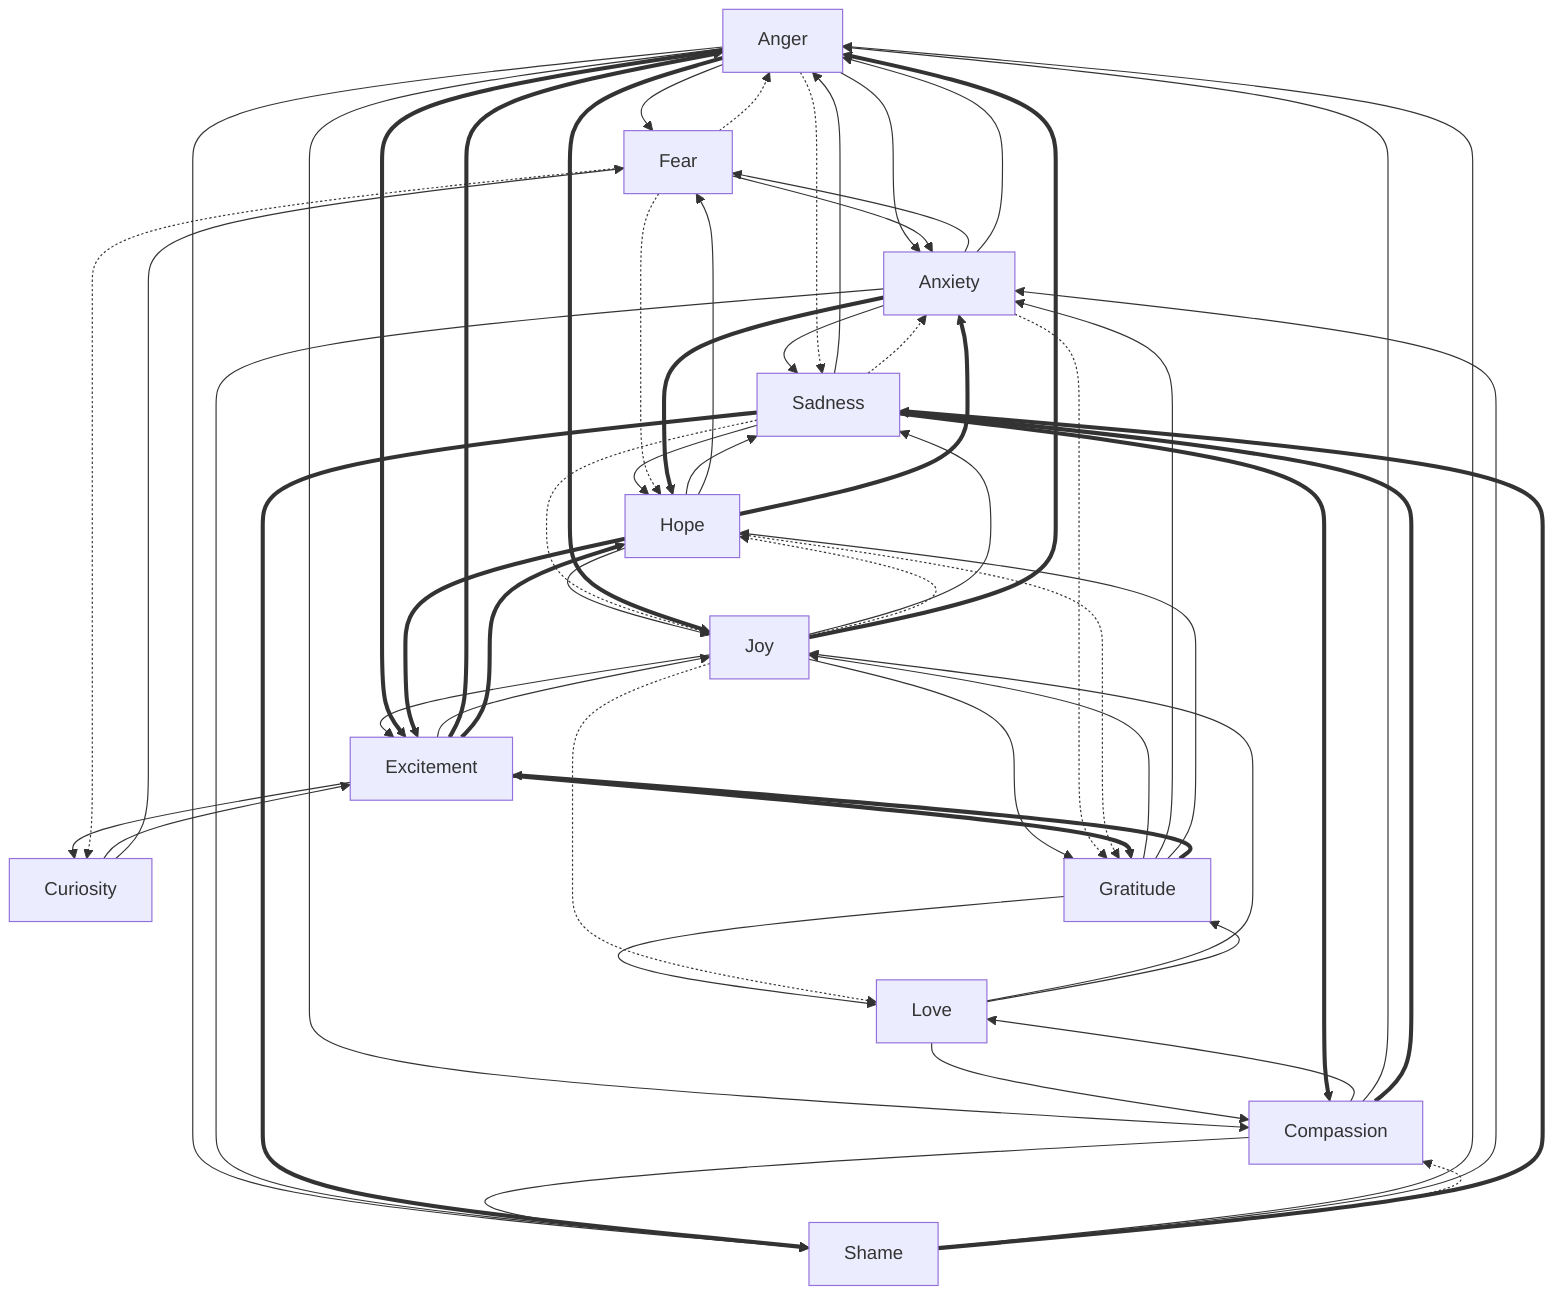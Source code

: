 graph TD
  anger["Anger"]
  anxiety["Anxiety"]
  compassion["Compassion"]
  curiosity["Curiosity"]
  excitement["Excitement"]
  fear["Fear"]
  gratitude["Gratitude"]
  hope["Hope"]
  joy["Joy"]
  love["Love"]
  sadness["Sadness"]
  shame["Shame"]

  anger --> fear
  anger --> shame
  anger --> compassion
  anger --> anxiety
  anxiety --> fear
  anxiety --> anger
  anxiety --> sadness
  anxiety --> shame
  compassion --> love
  compassion --> shame
  compassion --> anger
  curiosity --> excitement
  curiosity --> fear
  excitement --> joy
  excitement --> curiosity
  fear --> anxiety
  gratitude --> joy
  gratitude --> love
  gratitude --> anxiety
  gratitude --> hope
  hope --> sadness
  hope --> fear
  hope --> joy
  joy --> excitement
  joy --> sadness
  joy --> gratitude
  love --> compassion
  love --> joy
  love --> gratitude
  sadness --> anger
  sadness --> hope
  shame --> anger
  shame --> anxiety
  fear -.-> anger
  fear -.-> curiosity
  fear -.-> hope
  shame -.-> compassion
  anxiety -.-> gratitude
  anger -.-> sadness
  sadness -.-> anxiety
  sadness -.-> joy
  joy -.-> hope
  joy -.-> love
  hope -.-> gratitude
  anger ==> excitement
  excitement ==> anger
  anger ==> joy
  joy ==> anger
  anxiety ==> hope
  hope ==> anxiety
  compassion ==> sadness
  sadness ==> compassion
  sadness ==> shame
  shame ==> sadness
  excitement ==> gratitude
  gratitude ==> excitement
  excitement ==> hope
  hope ==> excitement